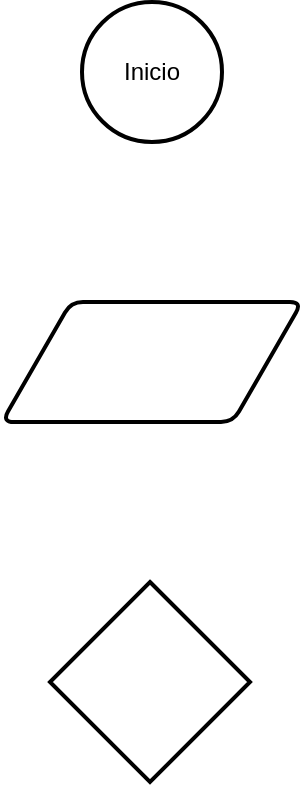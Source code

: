 <mxfile version="14.9.8" type="google"><diagram id="xFWTasdCI9TDLMJCEqlW" name="Page-1"><mxGraphModel dx="1646" dy="813" grid="1" gridSize="10" guides="1" tooltips="1" connect="1" arrows="1" fold="1" page="1" pageScale="1" pageWidth="827" pageHeight="1169" math="0" shadow="0"><root><mxCell id="0"/><mxCell id="1" parent="0"/><mxCell id="oAKz0R_PZ4PN3vFXOMvV-2" value="" style="shape=parallelogram;html=1;strokeWidth=2;perimeter=parallelogramPerimeter;whiteSpace=wrap;rounded=1;arcSize=12;size=0.23;" vertex="1" parent="1"><mxGeometry x="340" y="210" width="150" height="60" as="geometry"/></mxCell><mxCell id="oAKz0R_PZ4PN3vFXOMvV-3" value="" style="strokeWidth=2;html=1;shape=mxgraph.flowchart.decision;whiteSpace=wrap;" vertex="1" parent="1"><mxGeometry x="364" y="350" width="100" height="100" as="geometry"/></mxCell><mxCell id="oAKz0R_PZ4PN3vFXOMvV-4" value="Inicio" style="strokeWidth=2;html=1;shape=mxgraph.flowchart.start_2;whiteSpace=wrap;" vertex="1" parent="1"><mxGeometry x="380" y="60" width="70" height="70" as="geometry"/></mxCell></root></mxGraphModel></diagram></mxfile>